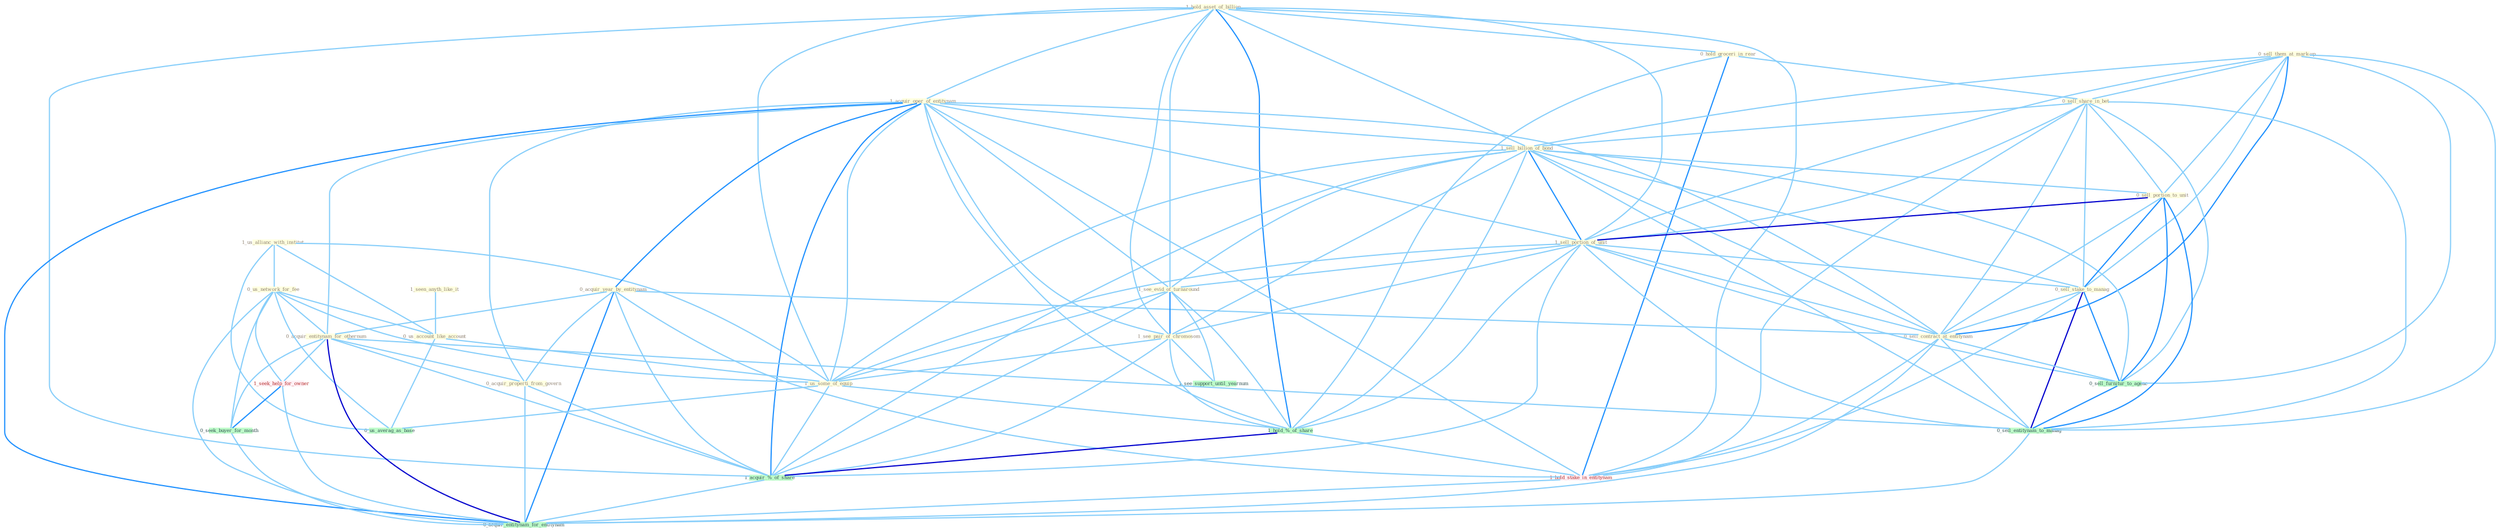 Graph G{ 
    node
    [shape=polygon,style=filled,width=.5,height=.06,color="#BDFCC9",fixedsize=true,fontsize=4,
    fontcolor="#2f4f4f"];
    {node
    [color="#ffffe0", fontcolor="#8b7d6b"] "1_us_allianc_with_institut " "1_hold_asset_of_billion " "1_seen_anyth_like_it " "1_acquir_oper_of_entitynam " "0_hold_groceri_in_rear " "0_acquir_year_by_entitynam " "0_sell_them_at_mark-up " "0_sell_share_in_bet " "0_us_network_for_fee " "1_sell_billion_of_bond " "0_sell_portion_to_unit " "1_sell_portion_of_unit " "0_us_account_like_account " "1_see_evid_of_turnaround " "0_acquir_entitynam_for_othernum " "0_sell_stake_to_manag " "0_acquir_properti_from_govern " "1_see_pair_of_chromosom " "0_sell_contract_at_entitynam " "1_us_some_of_equip "}
{node [color="#fff0f5", fontcolor="#b22222"] "1_hold_stake_in_entitynam " "1_seek_help_for_owner "}
edge [color="#B0E2FF"];

	"1_us_allianc_with_institut " -- "0_us_network_for_fee " [w="1", color="#87cefa" ];
	"1_us_allianc_with_institut " -- "0_us_account_like_account " [w="1", color="#87cefa" ];
	"1_us_allianc_with_institut " -- "1_us_some_of_equip " [w="1", color="#87cefa" ];
	"1_us_allianc_with_institut " -- "0_us_averag_as_base " [w="1", color="#87cefa" ];
	"1_hold_asset_of_billion " -- "1_acquir_oper_of_entitynam " [w="1", color="#87cefa" ];
	"1_hold_asset_of_billion " -- "0_hold_groceri_in_rear " [w="1", color="#87cefa" ];
	"1_hold_asset_of_billion " -- "1_sell_billion_of_bond " [w="1", color="#87cefa" ];
	"1_hold_asset_of_billion " -- "1_sell_portion_of_unit " [w="1", color="#87cefa" ];
	"1_hold_asset_of_billion " -- "1_see_evid_of_turnaround " [w="1", color="#87cefa" ];
	"1_hold_asset_of_billion " -- "1_see_pair_of_chromosom " [w="1", color="#87cefa" ];
	"1_hold_asset_of_billion " -- "1_us_some_of_equip " [w="1", color="#87cefa" ];
	"1_hold_asset_of_billion " -- "1_hold_%_of_share " [w="2", color="#1e90ff" , len=0.8];
	"1_hold_asset_of_billion " -- "1_hold_stake_in_entitynam " [w="1", color="#87cefa" ];
	"1_hold_asset_of_billion " -- "1_acquir_%_of_share " [w="1", color="#87cefa" ];
	"1_seen_anyth_like_it " -- "0_us_account_like_account " [w="1", color="#87cefa" ];
	"1_acquir_oper_of_entitynam " -- "0_acquir_year_by_entitynam " [w="2", color="#1e90ff" , len=0.8];
	"1_acquir_oper_of_entitynam " -- "1_sell_billion_of_bond " [w="1", color="#87cefa" ];
	"1_acquir_oper_of_entitynam " -- "1_sell_portion_of_unit " [w="1", color="#87cefa" ];
	"1_acquir_oper_of_entitynam " -- "1_see_evid_of_turnaround " [w="1", color="#87cefa" ];
	"1_acquir_oper_of_entitynam " -- "0_acquir_entitynam_for_othernum " [w="1", color="#87cefa" ];
	"1_acquir_oper_of_entitynam " -- "0_acquir_properti_from_govern " [w="1", color="#87cefa" ];
	"1_acquir_oper_of_entitynam " -- "1_see_pair_of_chromosom " [w="1", color="#87cefa" ];
	"1_acquir_oper_of_entitynam " -- "0_sell_contract_at_entitynam " [w="1", color="#87cefa" ];
	"1_acquir_oper_of_entitynam " -- "1_us_some_of_equip " [w="1", color="#87cefa" ];
	"1_acquir_oper_of_entitynam " -- "1_hold_%_of_share " [w="1", color="#87cefa" ];
	"1_acquir_oper_of_entitynam " -- "1_hold_stake_in_entitynam " [w="1", color="#87cefa" ];
	"1_acquir_oper_of_entitynam " -- "1_acquir_%_of_share " [w="2", color="#1e90ff" , len=0.8];
	"1_acquir_oper_of_entitynam " -- "0_acquir_entitynam_for_entitynam " [w="2", color="#1e90ff" , len=0.8];
	"0_hold_groceri_in_rear " -- "0_sell_share_in_bet " [w="1", color="#87cefa" ];
	"0_hold_groceri_in_rear " -- "1_hold_%_of_share " [w="1", color="#87cefa" ];
	"0_hold_groceri_in_rear " -- "1_hold_stake_in_entitynam " [w="2", color="#1e90ff" , len=0.8];
	"0_acquir_year_by_entitynam " -- "0_acquir_entitynam_for_othernum " [w="1", color="#87cefa" ];
	"0_acquir_year_by_entitynam " -- "0_acquir_properti_from_govern " [w="1", color="#87cefa" ];
	"0_acquir_year_by_entitynam " -- "0_sell_contract_at_entitynam " [w="1", color="#87cefa" ];
	"0_acquir_year_by_entitynam " -- "1_hold_stake_in_entitynam " [w="1", color="#87cefa" ];
	"0_acquir_year_by_entitynam " -- "1_acquir_%_of_share " [w="1", color="#87cefa" ];
	"0_acquir_year_by_entitynam " -- "0_acquir_entitynam_for_entitynam " [w="2", color="#1e90ff" , len=0.8];
	"0_sell_them_at_mark-up " -- "0_sell_share_in_bet " [w="1", color="#87cefa" ];
	"0_sell_them_at_mark-up " -- "1_sell_billion_of_bond " [w="1", color="#87cefa" ];
	"0_sell_them_at_mark-up " -- "0_sell_portion_to_unit " [w="1", color="#87cefa" ];
	"0_sell_them_at_mark-up " -- "1_sell_portion_of_unit " [w="1", color="#87cefa" ];
	"0_sell_them_at_mark-up " -- "0_sell_stake_to_manag " [w="1", color="#87cefa" ];
	"0_sell_them_at_mark-up " -- "0_sell_contract_at_entitynam " [w="2", color="#1e90ff" , len=0.8];
	"0_sell_them_at_mark-up " -- "0_sell_furnitur_to_agenc " [w="1", color="#87cefa" ];
	"0_sell_them_at_mark-up " -- "0_sell_entitynam_to_manag " [w="1", color="#87cefa" ];
	"0_sell_share_in_bet " -- "1_sell_billion_of_bond " [w="1", color="#87cefa" ];
	"0_sell_share_in_bet " -- "0_sell_portion_to_unit " [w="1", color="#87cefa" ];
	"0_sell_share_in_bet " -- "1_sell_portion_of_unit " [w="1", color="#87cefa" ];
	"0_sell_share_in_bet " -- "0_sell_stake_to_manag " [w="1", color="#87cefa" ];
	"0_sell_share_in_bet " -- "0_sell_contract_at_entitynam " [w="1", color="#87cefa" ];
	"0_sell_share_in_bet " -- "1_hold_stake_in_entitynam " [w="1", color="#87cefa" ];
	"0_sell_share_in_bet " -- "0_sell_furnitur_to_agenc " [w="1", color="#87cefa" ];
	"0_sell_share_in_bet " -- "0_sell_entitynam_to_manag " [w="1", color="#87cefa" ];
	"0_us_network_for_fee " -- "0_us_account_like_account " [w="1", color="#87cefa" ];
	"0_us_network_for_fee " -- "0_acquir_entitynam_for_othernum " [w="1", color="#87cefa" ];
	"0_us_network_for_fee " -- "1_us_some_of_equip " [w="1", color="#87cefa" ];
	"0_us_network_for_fee " -- "1_seek_help_for_owner " [w="1", color="#87cefa" ];
	"0_us_network_for_fee " -- "0_seek_buyer_for_month " [w="1", color="#87cefa" ];
	"0_us_network_for_fee " -- "0_us_averag_as_base " [w="1", color="#87cefa" ];
	"0_us_network_for_fee " -- "0_acquir_entitynam_for_entitynam " [w="1", color="#87cefa" ];
	"1_sell_billion_of_bond " -- "0_sell_portion_to_unit " [w="1", color="#87cefa" ];
	"1_sell_billion_of_bond " -- "1_sell_portion_of_unit " [w="2", color="#1e90ff" , len=0.8];
	"1_sell_billion_of_bond " -- "1_see_evid_of_turnaround " [w="1", color="#87cefa" ];
	"1_sell_billion_of_bond " -- "0_sell_stake_to_manag " [w="1", color="#87cefa" ];
	"1_sell_billion_of_bond " -- "1_see_pair_of_chromosom " [w="1", color="#87cefa" ];
	"1_sell_billion_of_bond " -- "0_sell_contract_at_entitynam " [w="1", color="#87cefa" ];
	"1_sell_billion_of_bond " -- "1_us_some_of_equip " [w="1", color="#87cefa" ];
	"1_sell_billion_of_bond " -- "1_hold_%_of_share " [w="1", color="#87cefa" ];
	"1_sell_billion_of_bond " -- "1_acquir_%_of_share " [w="1", color="#87cefa" ];
	"1_sell_billion_of_bond " -- "0_sell_furnitur_to_agenc " [w="1", color="#87cefa" ];
	"1_sell_billion_of_bond " -- "0_sell_entitynam_to_manag " [w="1", color="#87cefa" ];
	"0_sell_portion_to_unit " -- "1_sell_portion_of_unit " [w="3", color="#0000cd" , len=0.6];
	"0_sell_portion_to_unit " -- "0_sell_stake_to_manag " [w="2", color="#1e90ff" , len=0.8];
	"0_sell_portion_to_unit " -- "0_sell_contract_at_entitynam " [w="1", color="#87cefa" ];
	"0_sell_portion_to_unit " -- "0_sell_furnitur_to_agenc " [w="2", color="#1e90ff" , len=0.8];
	"0_sell_portion_to_unit " -- "0_sell_entitynam_to_manag " [w="2", color="#1e90ff" , len=0.8];
	"1_sell_portion_of_unit " -- "1_see_evid_of_turnaround " [w="1", color="#87cefa" ];
	"1_sell_portion_of_unit " -- "0_sell_stake_to_manag " [w="1", color="#87cefa" ];
	"1_sell_portion_of_unit " -- "1_see_pair_of_chromosom " [w="1", color="#87cefa" ];
	"1_sell_portion_of_unit " -- "0_sell_contract_at_entitynam " [w="1", color="#87cefa" ];
	"1_sell_portion_of_unit " -- "1_us_some_of_equip " [w="1", color="#87cefa" ];
	"1_sell_portion_of_unit " -- "1_hold_%_of_share " [w="1", color="#87cefa" ];
	"1_sell_portion_of_unit " -- "1_acquir_%_of_share " [w="1", color="#87cefa" ];
	"1_sell_portion_of_unit " -- "0_sell_furnitur_to_agenc " [w="1", color="#87cefa" ];
	"1_sell_portion_of_unit " -- "0_sell_entitynam_to_manag " [w="1", color="#87cefa" ];
	"0_us_account_like_account " -- "1_us_some_of_equip " [w="1", color="#87cefa" ];
	"0_us_account_like_account " -- "0_us_averag_as_base " [w="1", color="#87cefa" ];
	"1_see_evid_of_turnaround " -- "1_see_pair_of_chromosom " [w="2", color="#1e90ff" , len=0.8];
	"1_see_evid_of_turnaround " -- "1_us_some_of_equip " [w="1", color="#87cefa" ];
	"1_see_evid_of_turnaround " -- "1_hold_%_of_share " [w="1", color="#87cefa" ];
	"1_see_evid_of_turnaround " -- "1_acquir_%_of_share " [w="1", color="#87cefa" ];
	"1_see_evid_of_turnaround " -- "1_see_support_until_yearnum " [w="1", color="#87cefa" ];
	"0_acquir_entitynam_for_othernum " -- "0_acquir_properti_from_govern " [w="1", color="#87cefa" ];
	"0_acquir_entitynam_for_othernum " -- "1_seek_help_for_owner " [w="1", color="#87cefa" ];
	"0_acquir_entitynam_for_othernum " -- "0_seek_buyer_for_month " [w="1", color="#87cefa" ];
	"0_acquir_entitynam_for_othernum " -- "1_acquir_%_of_share " [w="1", color="#87cefa" ];
	"0_acquir_entitynam_for_othernum " -- "0_sell_entitynam_to_manag " [w="1", color="#87cefa" ];
	"0_acquir_entitynam_for_othernum " -- "0_acquir_entitynam_for_entitynam " [w="3", color="#0000cd" , len=0.6];
	"0_sell_stake_to_manag " -- "0_sell_contract_at_entitynam " [w="1", color="#87cefa" ];
	"0_sell_stake_to_manag " -- "1_hold_stake_in_entitynam " [w="1", color="#87cefa" ];
	"0_sell_stake_to_manag " -- "0_sell_furnitur_to_agenc " [w="2", color="#1e90ff" , len=0.8];
	"0_sell_stake_to_manag " -- "0_sell_entitynam_to_manag " [w="3", color="#0000cd" , len=0.6];
	"0_acquir_properti_from_govern " -- "1_acquir_%_of_share " [w="1", color="#87cefa" ];
	"0_acquir_properti_from_govern " -- "0_acquir_entitynam_for_entitynam " [w="1", color="#87cefa" ];
	"1_see_pair_of_chromosom " -- "1_us_some_of_equip " [w="1", color="#87cefa" ];
	"1_see_pair_of_chromosom " -- "1_hold_%_of_share " [w="1", color="#87cefa" ];
	"1_see_pair_of_chromosom " -- "1_acquir_%_of_share " [w="1", color="#87cefa" ];
	"1_see_pair_of_chromosom " -- "1_see_support_until_yearnum " [w="1", color="#87cefa" ];
	"0_sell_contract_at_entitynam " -- "1_hold_stake_in_entitynam " [w="1", color="#87cefa" ];
	"0_sell_contract_at_entitynam " -- "0_sell_furnitur_to_agenc " [w="1", color="#87cefa" ];
	"0_sell_contract_at_entitynam " -- "0_sell_entitynam_to_manag " [w="1", color="#87cefa" ];
	"0_sell_contract_at_entitynam " -- "0_acquir_entitynam_for_entitynam " [w="1", color="#87cefa" ];
	"1_us_some_of_equip " -- "1_hold_%_of_share " [w="1", color="#87cefa" ];
	"1_us_some_of_equip " -- "1_acquir_%_of_share " [w="1", color="#87cefa" ];
	"1_us_some_of_equip " -- "0_us_averag_as_base " [w="1", color="#87cefa" ];
	"1_hold_%_of_share " -- "1_hold_stake_in_entitynam " [w="1", color="#87cefa" ];
	"1_hold_%_of_share " -- "1_acquir_%_of_share " [w="3", color="#0000cd" , len=0.6];
	"1_hold_stake_in_entitynam " -- "0_acquir_entitynam_for_entitynam " [w="1", color="#87cefa" ];
	"1_seek_help_for_owner " -- "0_seek_buyer_for_month " [w="2", color="#1e90ff" , len=0.8];
	"1_seek_help_for_owner " -- "0_acquir_entitynam_for_entitynam " [w="1", color="#87cefa" ];
	"0_seek_buyer_for_month " -- "0_acquir_entitynam_for_entitynam " [w="1", color="#87cefa" ];
	"1_acquir_%_of_share " -- "0_acquir_entitynam_for_entitynam " [w="1", color="#87cefa" ];
	"0_sell_furnitur_to_agenc " -- "0_sell_entitynam_to_manag " [w="2", color="#1e90ff" , len=0.8];
	"0_sell_entitynam_to_manag " -- "0_acquir_entitynam_for_entitynam " [w="1", color="#87cefa" ];
}